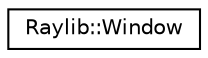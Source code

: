 digraph "Graphical Class Hierarchy"
{
 // LATEX_PDF_SIZE
  edge [fontname="Helvetica",fontsize="10",labelfontname="Helvetica",labelfontsize="10"];
  node [fontname="Helvetica",fontsize="10",shape=record];
  rankdir="LR";
  Node0 [label="Raylib::Window",height=0.2,width=0.4,color="black", fillcolor="white", style="filled",URL="$class_raylib_1_1_window.html",tooltip=" "];
}
